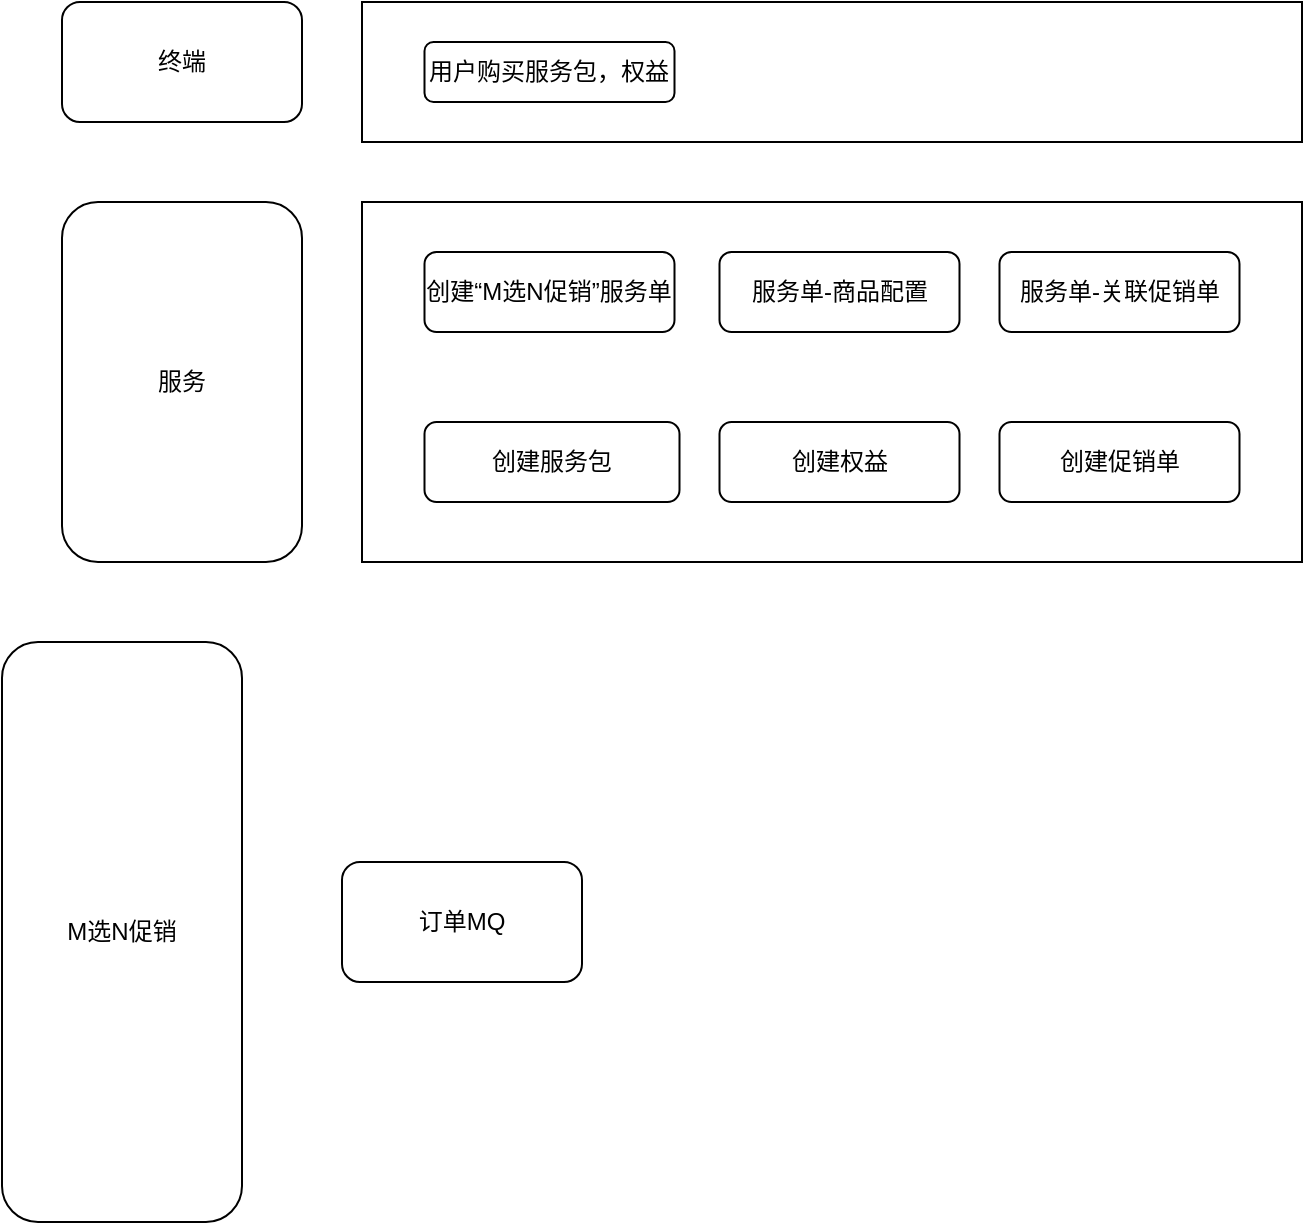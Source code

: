 <mxfile version="20.0.2" type="github">
  <diagram id="nJcIlM35ElsT4FS-h3ae" name="Page-1">
    <mxGraphModel dx="1038" dy="556" grid="1" gridSize="10" guides="1" tooltips="1" connect="1" arrows="1" fold="1" page="1" pageScale="1" pageWidth="850" pageHeight="1100" math="0" shadow="0">
      <root>
        <mxCell id="0" />
        <mxCell id="1" parent="0" />
        <mxCell id="-jOqkrftF3oMmC0jMqJh-16" value="" style="rounded=0;whiteSpace=wrap;html=1;" vertex="1" parent="1">
          <mxGeometry x="290" y="10" width="470" height="70" as="geometry" />
        </mxCell>
        <mxCell id="-jOqkrftF3oMmC0jMqJh-15" value="" style="rounded=0;whiteSpace=wrap;html=1;" vertex="1" parent="1">
          <mxGeometry x="290" y="110" width="470" height="180" as="geometry" />
        </mxCell>
        <mxCell id="-jOqkrftF3oMmC0jMqJh-3" value="M选N促销" style="rounded=1;whiteSpace=wrap;html=1;" vertex="1" parent="1">
          <mxGeometry x="110" y="330" width="120" height="290" as="geometry" />
        </mxCell>
        <mxCell id="-jOqkrftF3oMmC0jMqJh-4" value="创建“M选N促销”服务单" style="rounded=1;whiteSpace=wrap;html=1;" vertex="1" parent="1">
          <mxGeometry x="321.25" y="135" width="125" height="40" as="geometry" />
        </mxCell>
        <mxCell id="-jOqkrftF3oMmC0jMqJh-5" value="服务单-关联促销单" style="rounded=1;whiteSpace=wrap;html=1;" vertex="1" parent="1">
          <mxGeometry x="608.75" y="135" width="120" height="40" as="geometry" />
        </mxCell>
        <mxCell id="-jOqkrftF3oMmC0jMqJh-6" value="订单MQ" style="rounded=1;whiteSpace=wrap;html=1;" vertex="1" parent="1">
          <mxGeometry x="280" y="440" width="120" height="60" as="geometry" />
        </mxCell>
        <mxCell id="-jOqkrftF3oMmC0jMqJh-7" value="创建权益" style="rounded=1;whiteSpace=wrap;html=1;" vertex="1" parent="1">
          <mxGeometry x="468.75" y="220" width="120" height="40" as="geometry" />
        </mxCell>
        <mxCell id="-jOqkrftF3oMmC0jMqJh-8" value="服务单-商品配置" style="rounded=1;whiteSpace=wrap;html=1;" vertex="1" parent="1">
          <mxGeometry x="468.75" y="135" width="120" height="40" as="geometry" />
        </mxCell>
        <mxCell id="-jOqkrftF3oMmC0jMqJh-9" value="创建服务包" style="rounded=1;whiteSpace=wrap;html=1;" vertex="1" parent="1">
          <mxGeometry x="321.25" y="220" width="127.5" height="40" as="geometry" />
        </mxCell>
        <mxCell id="-jOqkrftF3oMmC0jMqJh-10" value="创建促销单" style="rounded=1;whiteSpace=wrap;html=1;" vertex="1" parent="1">
          <mxGeometry x="608.75" y="220" width="120" height="40" as="geometry" />
        </mxCell>
        <mxCell id="-jOqkrftF3oMmC0jMqJh-11" value="终端" style="rounded=1;whiteSpace=wrap;html=1;" vertex="1" parent="1">
          <mxGeometry x="140" y="10" width="120" height="60" as="geometry" />
        </mxCell>
        <mxCell id="-jOqkrftF3oMmC0jMqJh-12" value="用户购买服务包，权益" style="rounded=1;whiteSpace=wrap;html=1;" vertex="1" parent="1">
          <mxGeometry x="321.25" y="30" width="125" height="30" as="geometry" />
        </mxCell>
        <mxCell id="-jOqkrftF3oMmC0jMqJh-13" value="服务" style="rounded=1;whiteSpace=wrap;html=1;" vertex="1" parent="1">
          <mxGeometry x="140" y="110" width="120" height="180" as="geometry" />
        </mxCell>
      </root>
    </mxGraphModel>
  </diagram>
</mxfile>
